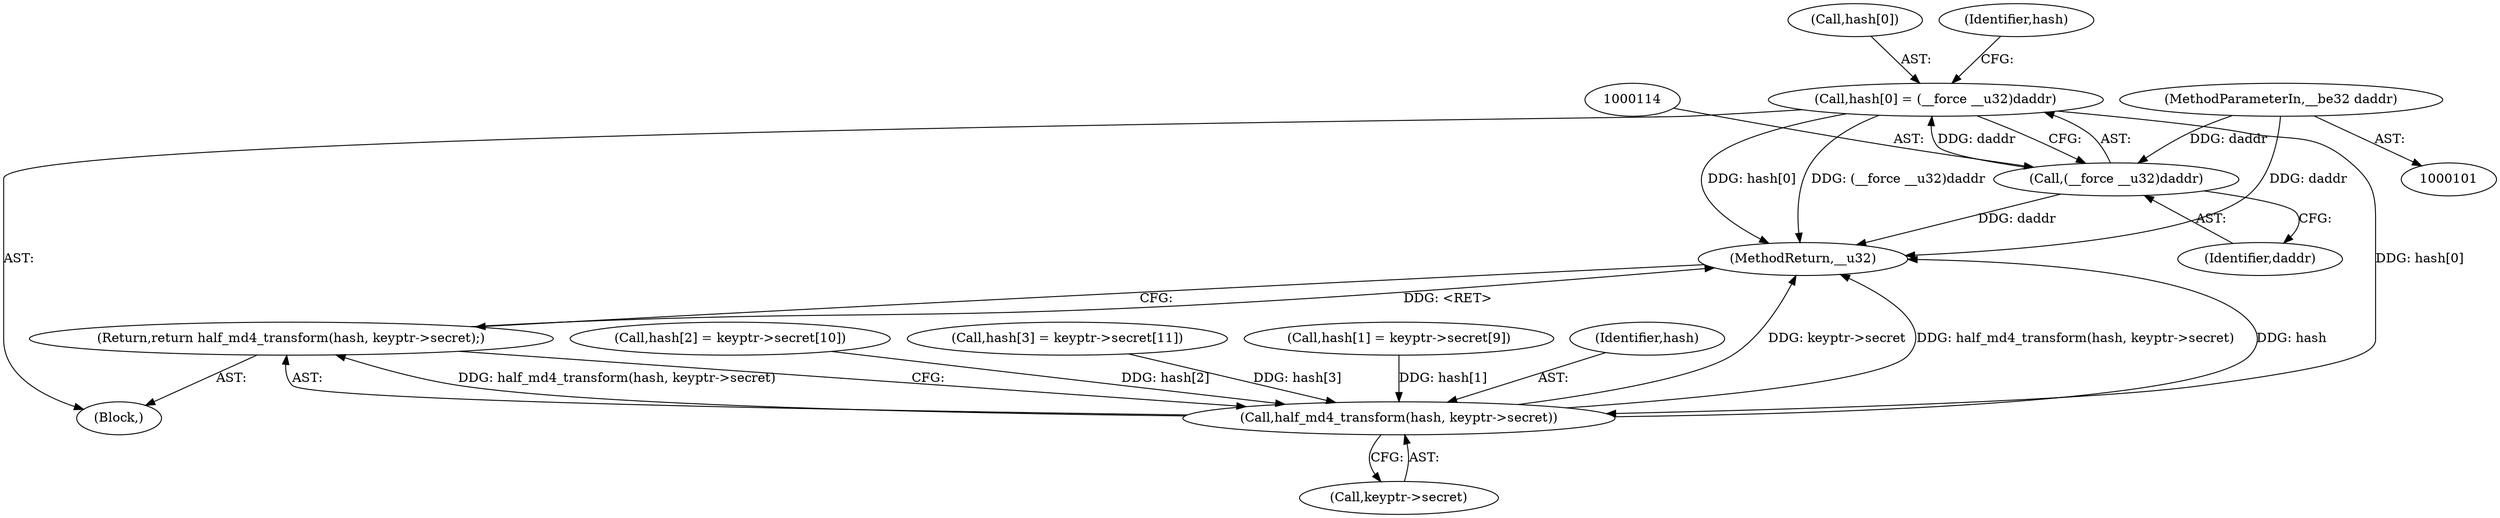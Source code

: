 digraph "1_linux_6e5714eaf77d79ae1c8b47e3e040ff5411b717ec_3@array" {
"1000109" [label="(Call,hash[0] = (__force __u32)daddr)"];
"1000113" [label="(Call,(__force __u32)daddr)"];
"1000102" [label="(MethodParameterIn,__be32 daddr)"];
"1000144" [label="(Call,half_md4_transform(hash, keyptr->secret))"];
"1000143" [label="(Return,return half_md4_transform(hash, keyptr->secret);)"];
"1000109" [label="(Call,hash[0] = (__force __u32)daddr)"];
"1000113" [label="(Call,(__force __u32)daddr)"];
"1000110" [label="(Call,hash[0])"];
"1000149" [label="(MethodReturn,__u32)"];
"1000144" [label="(Call,half_md4_transform(hash, keyptr->secret))"];
"1000115" [label="(Identifier,daddr)"];
"1000143" [label="(Return,return half_md4_transform(hash, keyptr->secret);)"];
"1000125" [label="(Call,hash[2] = keyptr->secret[10])"];
"1000134" [label="(Call,hash[3] = keyptr->secret[11])"];
"1000116" [label="(Call,hash[1] = keyptr->secret[9])"];
"1000118" [label="(Identifier,hash)"];
"1000103" [label="(Block,)"];
"1000102" [label="(MethodParameterIn,__be32 daddr)"];
"1000146" [label="(Call,keyptr->secret)"];
"1000145" [label="(Identifier,hash)"];
"1000109" -> "1000103"  [label="AST: "];
"1000109" -> "1000113"  [label="CFG: "];
"1000110" -> "1000109"  [label="AST: "];
"1000113" -> "1000109"  [label="AST: "];
"1000118" -> "1000109"  [label="CFG: "];
"1000109" -> "1000149"  [label="DDG: (__force __u32)daddr"];
"1000109" -> "1000149"  [label="DDG: hash[0]"];
"1000113" -> "1000109"  [label="DDG: daddr"];
"1000109" -> "1000144"  [label="DDG: hash[0]"];
"1000113" -> "1000115"  [label="CFG: "];
"1000114" -> "1000113"  [label="AST: "];
"1000115" -> "1000113"  [label="AST: "];
"1000113" -> "1000149"  [label="DDG: daddr"];
"1000102" -> "1000113"  [label="DDG: daddr"];
"1000102" -> "1000101"  [label="AST: "];
"1000102" -> "1000149"  [label="DDG: daddr"];
"1000144" -> "1000143"  [label="AST: "];
"1000144" -> "1000146"  [label="CFG: "];
"1000145" -> "1000144"  [label="AST: "];
"1000146" -> "1000144"  [label="AST: "];
"1000143" -> "1000144"  [label="CFG: "];
"1000144" -> "1000149"  [label="DDG: hash"];
"1000144" -> "1000149"  [label="DDG: keyptr->secret"];
"1000144" -> "1000149"  [label="DDG: half_md4_transform(hash, keyptr->secret)"];
"1000144" -> "1000143"  [label="DDG: half_md4_transform(hash, keyptr->secret)"];
"1000116" -> "1000144"  [label="DDG: hash[1]"];
"1000125" -> "1000144"  [label="DDG: hash[2]"];
"1000134" -> "1000144"  [label="DDG: hash[3]"];
"1000143" -> "1000103"  [label="AST: "];
"1000149" -> "1000143"  [label="CFG: "];
"1000143" -> "1000149"  [label="DDG: <RET>"];
}
